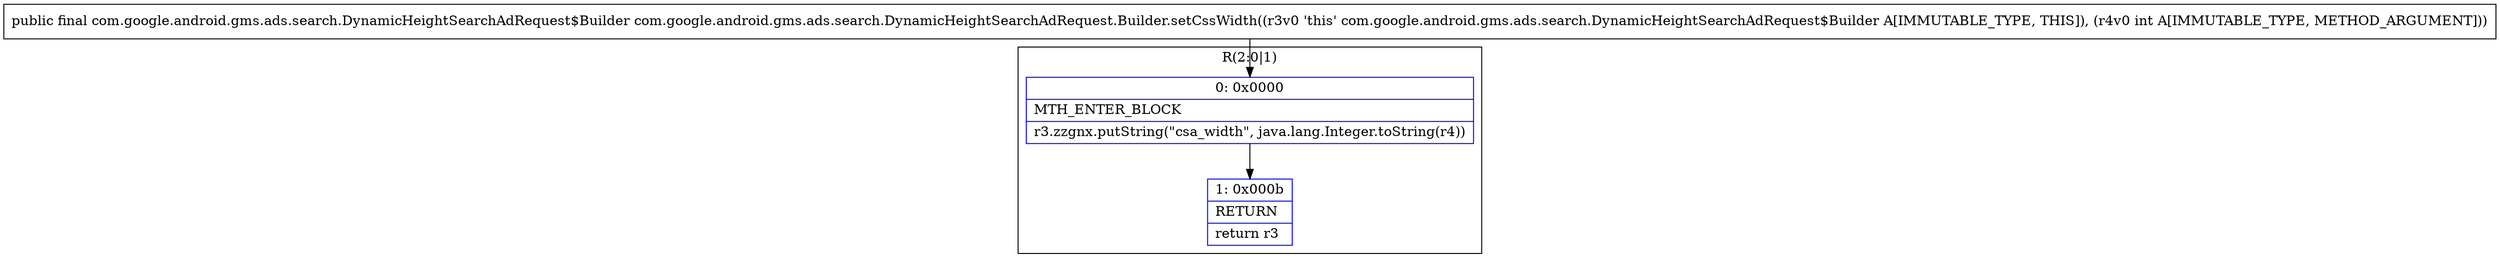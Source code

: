 digraph "CFG forcom.google.android.gms.ads.search.DynamicHeightSearchAdRequest.Builder.setCssWidth(I)Lcom\/google\/android\/gms\/ads\/search\/DynamicHeightSearchAdRequest$Builder;" {
subgraph cluster_Region_2084843385 {
label = "R(2:0|1)";
node [shape=record,color=blue];
Node_0 [shape=record,label="{0\:\ 0x0000|MTH_ENTER_BLOCK\l|r3.zzgnx.putString(\"csa_width\", java.lang.Integer.toString(r4))\l}"];
Node_1 [shape=record,label="{1\:\ 0x000b|RETURN\l|return r3\l}"];
}
MethodNode[shape=record,label="{public final com.google.android.gms.ads.search.DynamicHeightSearchAdRequest$Builder com.google.android.gms.ads.search.DynamicHeightSearchAdRequest.Builder.setCssWidth((r3v0 'this' com.google.android.gms.ads.search.DynamicHeightSearchAdRequest$Builder A[IMMUTABLE_TYPE, THIS]), (r4v0 int A[IMMUTABLE_TYPE, METHOD_ARGUMENT])) }"];
MethodNode -> Node_0;
Node_0 -> Node_1;
}

